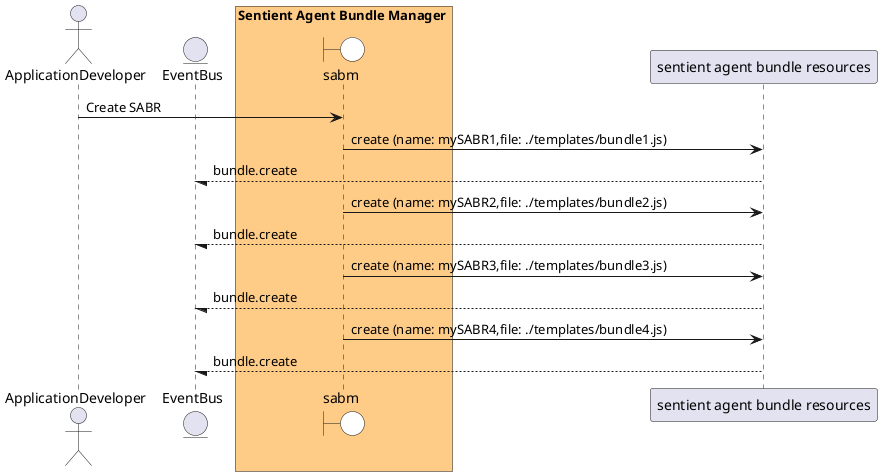 @startuml

actor "ApplicationDeveloper"


entity EventBus

box Sentient Agent Bundle Manager #ffcc88
    boundary sabm #white
end box


box Sentient Agent Bundle Resources #bbaaff
    end box


"ApplicationDeveloper" -> sabm: Create SABR

    sabm -> "sentient agent bundle resources": create (name: mySABR1,file: ./templates/bundle1.js)

    "sentient agent bundle resources" --/ EventBus: bundle.create

    sabm -> "sentient agent bundle resources": create (name: mySABR2,file: ./templates/bundle2.js)

    "sentient agent bundle resources" --/ EventBus: bundle.create

    sabm -> "sentient agent bundle resources": create (name: mySABR3,file: ./templates/bundle3.js)

    "sentient agent bundle resources" --/ EventBus: bundle.create

    sabm -> "sentient agent bundle resources": create (name: mySABR4,file: ./templates/bundle4.js)

    "sentient agent bundle resources" --/ EventBus: bundle.create



@enduml

